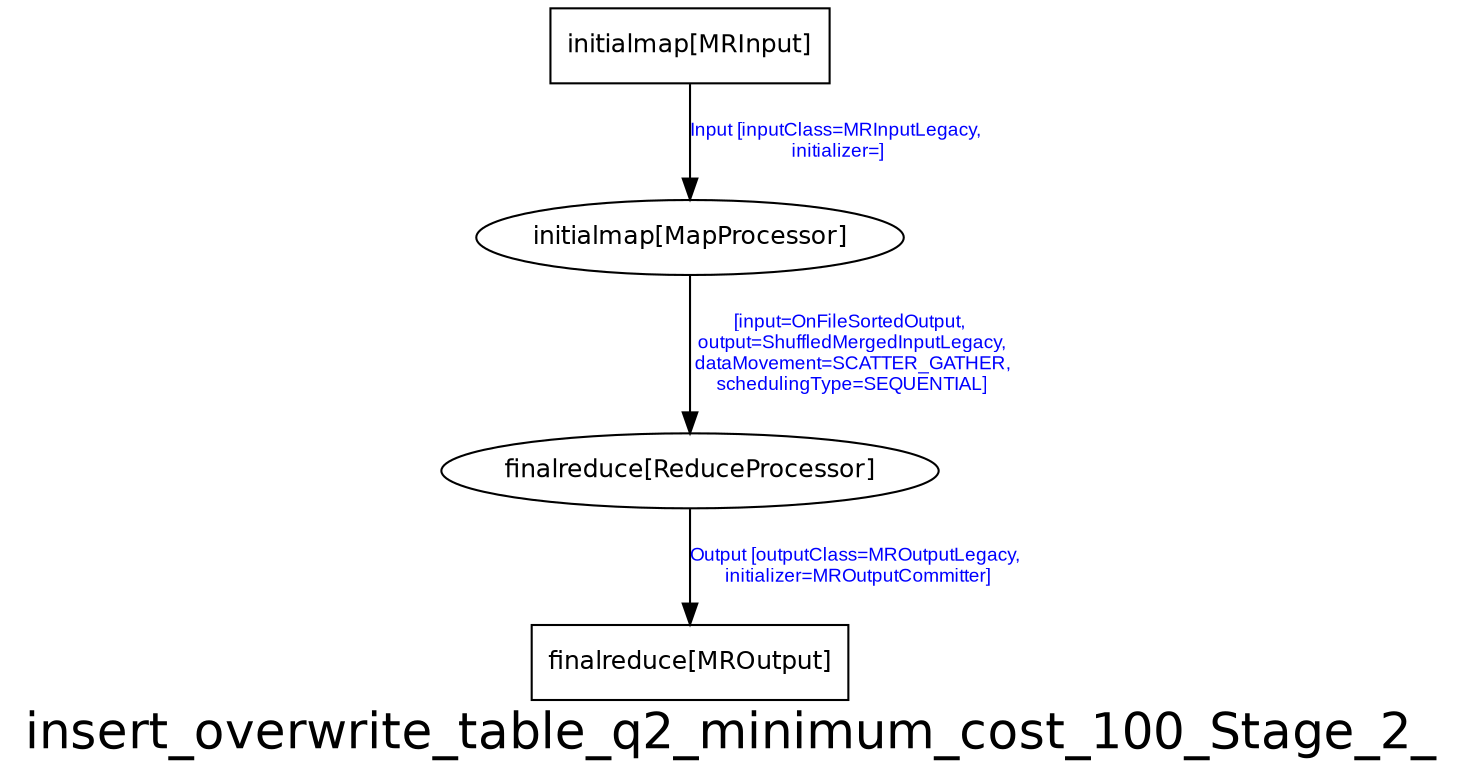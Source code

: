 digraph insert_overwrite_table_q2_minimum_cost_100_Stage_2_ {
graph [ label="insert_overwrite_table_q2_minimum_cost_100_Stage_2_", fontsize=24, fontname=Helvetica];
node [fontsize=12, fontname=Helvetica];
edge [fontsize=9, fontcolor=blue, fontname=Arial];
"insert_overwrite_table_q2_minimum_cost_100_Stage_2_.initialmap_MRInput" [ label = "initialmap[MRInput]", shape = "box" ];
"insert_overwrite_table_q2_minimum_cost_100_Stage_2_.initialmap_MRInput" -> "insert_overwrite_table_q2_minimum_cost_100_Stage_2_.initialmap" [ label = "Input [inputClass=MRInputLegacy,\n initializer=]" ];
"insert_overwrite_table_q2_minimum_cost_100_Stage_2_.finalreduce_MROutput" [ label = "finalreduce[MROutput]", shape = "box" ];
"insert_overwrite_table_q2_minimum_cost_100_Stage_2_.finalreduce" [ label = "finalreduce[ReduceProcessor]" ];
"insert_overwrite_table_q2_minimum_cost_100_Stage_2_.finalreduce" -> "insert_overwrite_table_q2_minimum_cost_100_Stage_2_.finalreduce_MROutput" [ label = "Output [outputClass=MROutputLegacy,\n initializer=MROutputCommitter]" ];
"insert_overwrite_table_q2_minimum_cost_100_Stage_2_.initialmap" [ label = "initialmap[MapProcessor]" ];
"insert_overwrite_table_q2_minimum_cost_100_Stage_2_.initialmap" -> "insert_overwrite_table_q2_minimum_cost_100_Stage_2_.finalreduce" [ label = "[input=OnFileSortedOutput,\n output=ShuffledMergedInputLegacy,\n dataMovement=SCATTER_GATHER,\n schedulingType=SEQUENTIAL]" ];
}
